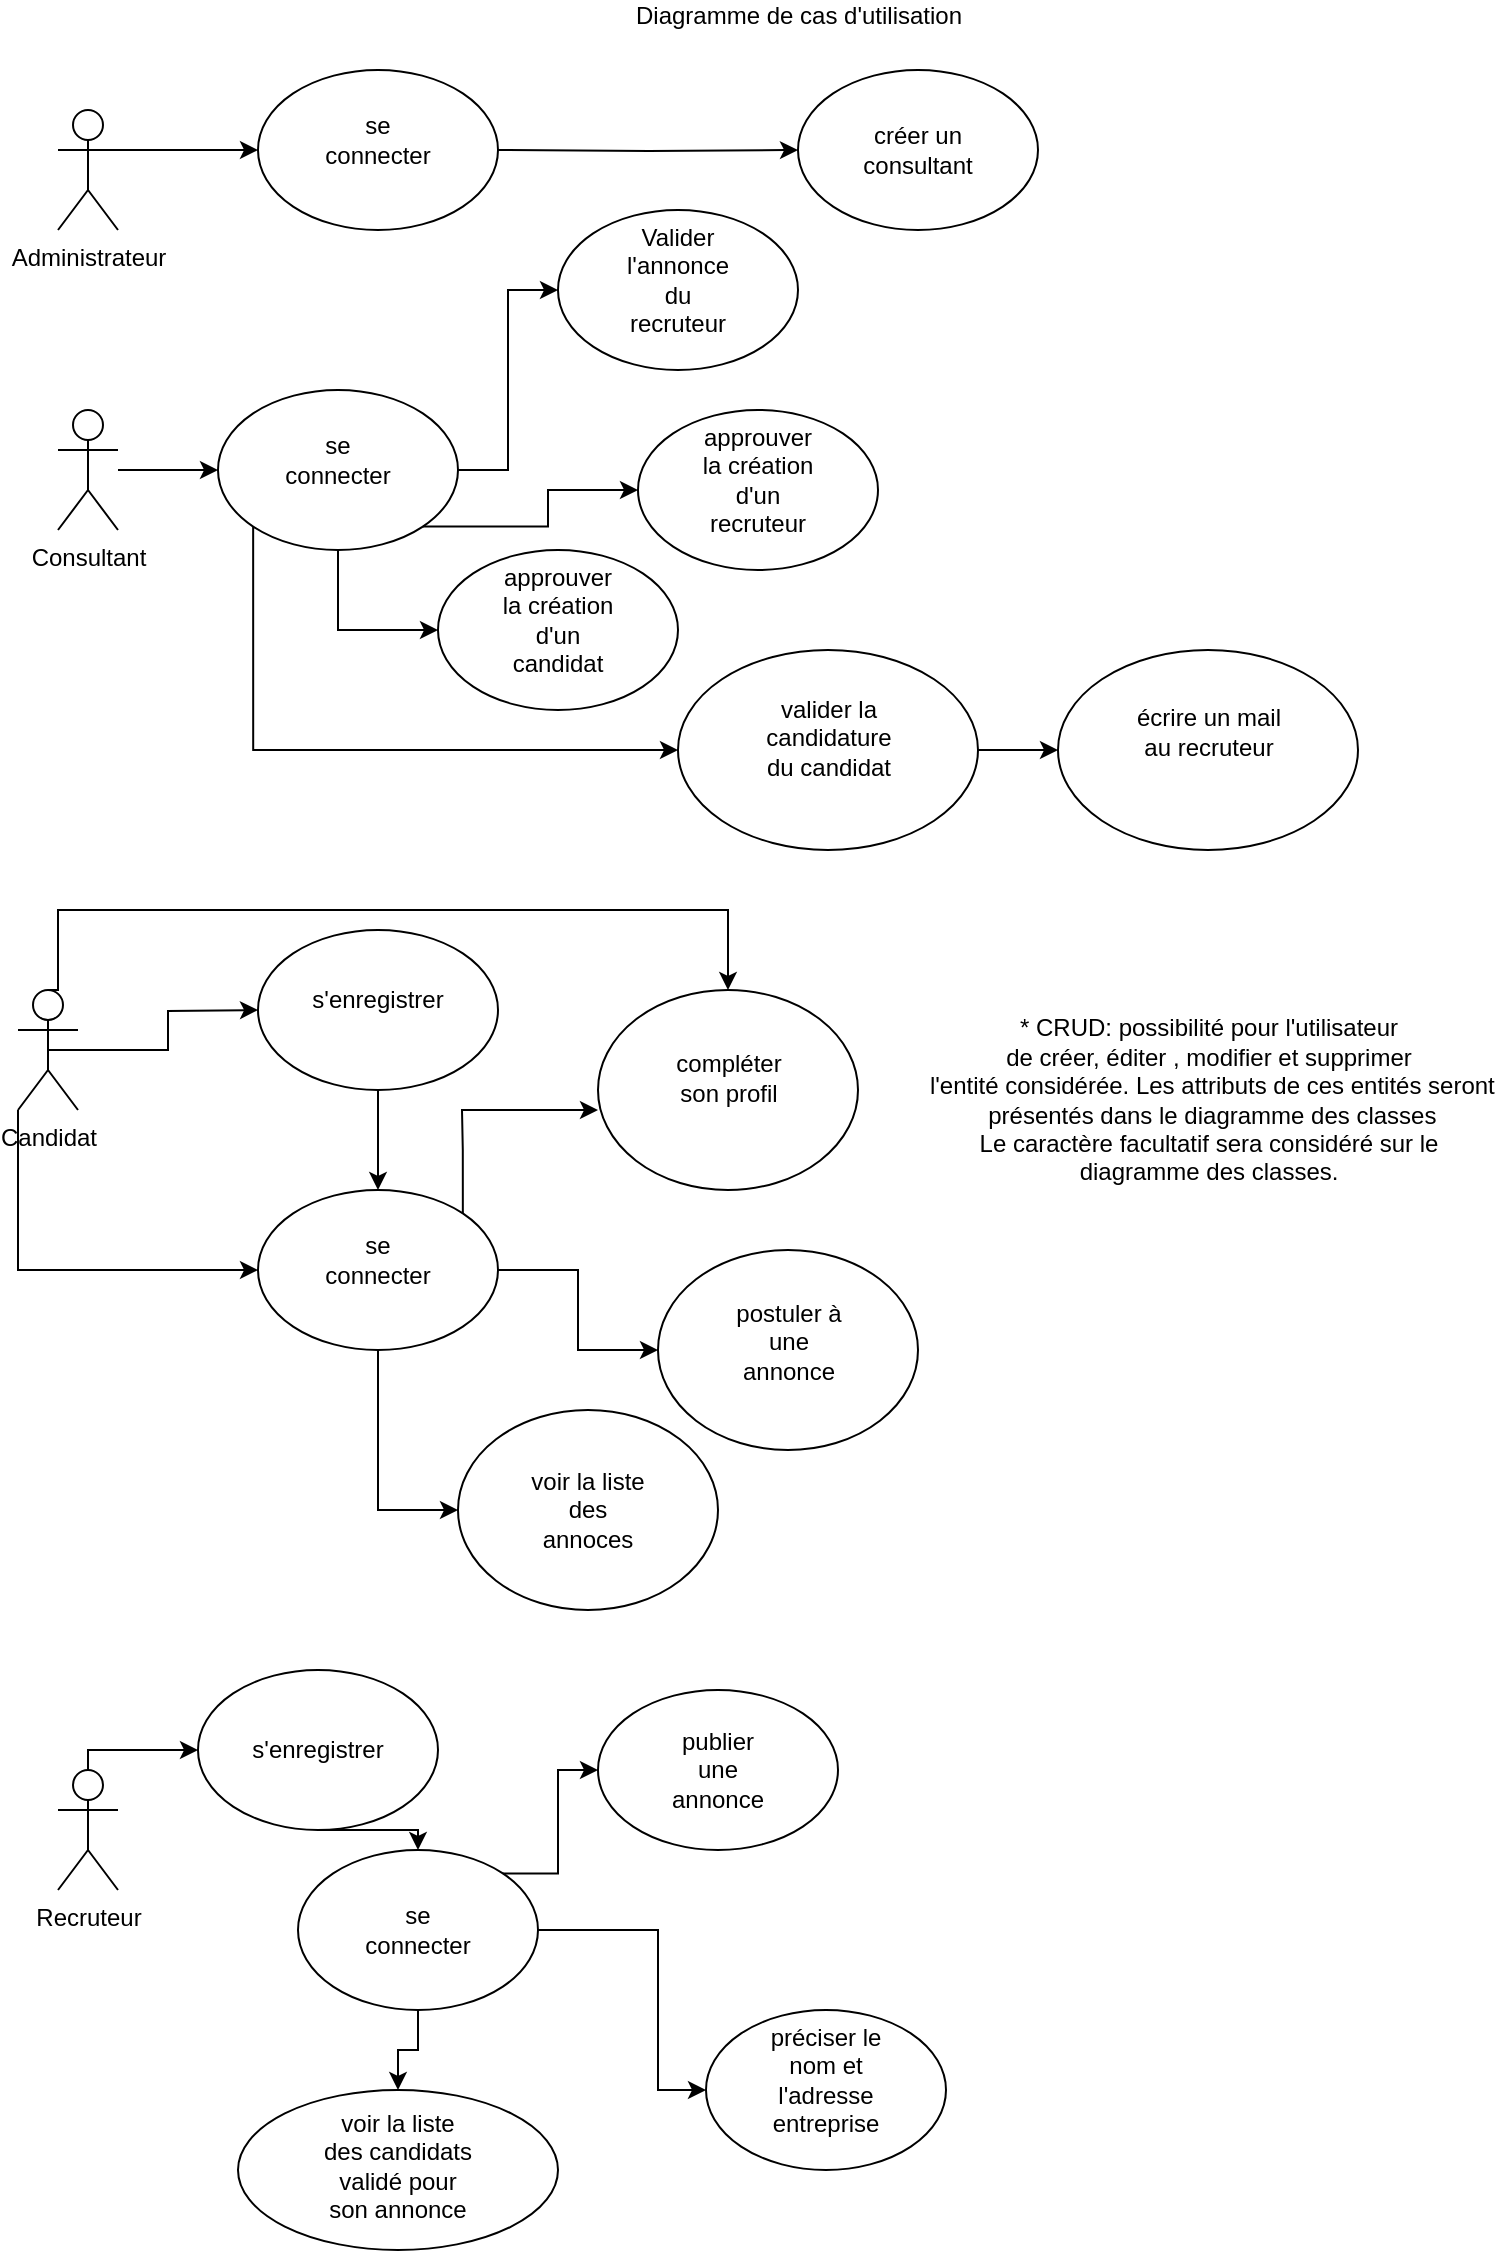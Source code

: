 <mxfile version="20.0.4" type="github">
  <diagram id="4P2TpbgXzhP-4KFeG8Nv" name="Page-1">
    <mxGraphModel dx="1225" dy="695" grid="1" gridSize="10" guides="1" tooltips="1" connect="1" arrows="1" fold="1" page="1" pageScale="1" pageWidth="827" pageHeight="1169" math="0" shadow="0">
      <root>
        <mxCell id="0" />
        <mxCell id="1" parent="0" />
        <mxCell id="2" value="&lt;div&gt;Diagramme de cas d&#39;utilisation&lt;/div&gt;&lt;div&gt;&lt;br&gt;&lt;/div&gt;" style="text;html=1;resizable=0;autosize=1;align=center;verticalAlign=middle;points=[];fillColor=none;strokeColor=none;rounded=0;" parent="1" vertex="1">
          <mxGeometry x="370" y="15" width="180" height="30" as="geometry" />
        </mxCell>
        <mxCell id="oijMVtfoC-c7ZMny98bf-4" value="" style="group" parent="1" vertex="1" connectable="0">
          <mxGeometry x="170" y="210" width="120" height="80" as="geometry" />
        </mxCell>
        <mxCell id="oijMVtfoC-c7ZMny98bf-2" value="" style="ellipse;whiteSpace=wrap;html=1;" parent="oijMVtfoC-c7ZMny98bf-4" vertex="1">
          <mxGeometry width="120" height="80" as="geometry" />
        </mxCell>
        <mxCell id="oijMVtfoC-c7ZMny98bf-3" value="se connecter" style="text;html=1;strokeColor=none;fillColor=none;align=center;verticalAlign=middle;whiteSpace=wrap;rounded=0;" parent="oijMVtfoC-c7ZMny98bf-4" vertex="1">
          <mxGeometry x="30" y="20" width="60" height="30" as="geometry" />
        </mxCell>
        <mxCell id="oijMVtfoC-c7ZMny98bf-89" style="edgeStyle=orthogonalEdgeStyle;rounded=0;orthogonalLoop=1;jettySize=auto;html=1;exitX=1;exitY=0.5;exitDx=0;exitDy=0;entryX=0;entryY=0.5;entryDx=0;entryDy=0;" parent="1" source="cNIdlagECGKcxJbRgOtK-33" target="oijMVtfoC-c7ZMny98bf-82" edge="1">
          <mxGeometry relative="1" as="geometry">
            <Array as="points">
              <mxPoint x="390" y="980" />
              <mxPoint x="390" y="1060" />
            </Array>
          </mxGeometry>
        </mxCell>
        <mxCell id="bDuGjaqNq2e8TzomaUQW-6" style="edgeStyle=orthogonalEdgeStyle;rounded=0;orthogonalLoop=1;jettySize=auto;html=1;entryX=0;entryY=0.5;entryDx=0;entryDy=0;" parent="1" source="oijMVtfoC-c7ZMny98bf-5" target="bDuGjaqNq2e8TzomaUQW-3" edge="1">
          <mxGeometry relative="1" as="geometry">
            <Array as="points">
              <mxPoint x="105" y="890" />
            </Array>
          </mxGeometry>
        </mxCell>
        <mxCell id="oijMVtfoC-c7ZMny98bf-5" value="Recruteur" style="shape=umlActor;verticalLabelPosition=bottom;verticalAlign=top;html=1;outlineConnect=0;" parent="1" vertex="1">
          <mxGeometry x="90" y="900" width="30" height="60" as="geometry" />
        </mxCell>
        <mxCell id="oijMVtfoC-c7ZMny98bf-15" style="edgeStyle=orthogonalEdgeStyle;rounded=0;orthogonalLoop=1;jettySize=auto;html=1;entryX=0;entryY=0.5;entryDx=0;entryDy=0;" parent="1" source="oijMVtfoC-c7ZMny98bf-10" target="oijMVtfoC-c7ZMny98bf-2" edge="1">
          <mxGeometry relative="1" as="geometry" />
        </mxCell>
        <mxCell id="oijMVtfoC-c7ZMny98bf-10" value="Consultant" style="shape=umlActor;verticalLabelPosition=bottom;verticalAlign=top;html=1;outlineConnect=0;" parent="1" vertex="1">
          <mxGeometry x="90" y="220" width="30" height="60" as="geometry" />
        </mxCell>
        <mxCell id="oijMVtfoC-c7ZMny98bf-25" style="edgeStyle=orthogonalEdgeStyle;rounded=0;orthogonalLoop=1;jettySize=auto;html=1;exitX=1;exitY=0.333;exitDx=0;exitDy=0;exitPerimeter=0;entryX=0;entryY=0.5;entryDx=0;entryDy=0;" parent="1" source="oijMVtfoC-c7ZMny98bf-12" target="oijMVtfoC-c7ZMny98bf-19" edge="1">
          <mxGeometry relative="1" as="geometry" />
        </mxCell>
        <mxCell id="oijMVtfoC-c7ZMny98bf-12" value="Administrateur" style="shape=umlActor;verticalLabelPosition=bottom;verticalAlign=top;html=1;outlineConnect=0;" parent="1" vertex="1">
          <mxGeometry x="90" y="70" width="30" height="60" as="geometry" />
        </mxCell>
        <mxCell id="oijMVtfoC-c7ZMny98bf-18" value="" style="group" parent="1" vertex="1" connectable="0">
          <mxGeometry x="190" y="50" width="120" height="80" as="geometry" />
        </mxCell>
        <mxCell id="oijMVtfoC-c7ZMny98bf-19" value="" style="ellipse;whiteSpace=wrap;html=1;" parent="oijMVtfoC-c7ZMny98bf-18" vertex="1">
          <mxGeometry width="120" height="80" as="geometry" />
        </mxCell>
        <mxCell id="oijMVtfoC-c7ZMny98bf-20" value="se connecter" style="text;html=1;strokeColor=none;fillColor=none;align=center;verticalAlign=middle;whiteSpace=wrap;rounded=0;" parent="oijMVtfoC-c7ZMny98bf-18" vertex="1">
          <mxGeometry x="30" y="20" width="60" height="30" as="geometry" />
        </mxCell>
        <mxCell id="oijMVtfoC-c7ZMny98bf-29" value="" style="group" parent="1" vertex="1" connectable="0">
          <mxGeometry x="400" y="340" width="150" height="100" as="geometry" />
        </mxCell>
        <mxCell id="oijMVtfoC-c7ZMny98bf-30" value="" style="ellipse;whiteSpace=wrap;html=1;" parent="oijMVtfoC-c7ZMny98bf-29" vertex="1">
          <mxGeometry width="150" height="100" as="geometry" />
        </mxCell>
        <mxCell id="oijMVtfoC-c7ZMny98bf-31" value="valider la candidature du candidat" style="text;html=1;strokeColor=none;fillColor=none;align=center;verticalAlign=middle;whiteSpace=wrap;rounded=0;" parent="oijMVtfoC-c7ZMny98bf-29" vertex="1">
          <mxGeometry x="37.5" y="25" width="75" height="37.5" as="geometry" />
        </mxCell>
        <mxCell id="oijMVtfoC-c7ZMny98bf-35" style="edgeStyle=orthogonalEdgeStyle;rounded=0;orthogonalLoop=1;jettySize=auto;html=1;entryX=0;entryY=0.5;entryDx=0;entryDy=0;" parent="1" target="oijMVtfoC-c7ZMny98bf-27" edge="1">
          <mxGeometry relative="1" as="geometry">
            <mxPoint x="310" y="90" as="sourcePoint" />
          </mxGeometry>
        </mxCell>
        <mxCell id="oijMVtfoC-c7ZMny98bf-36" value="" style="group" parent="1" vertex="1" connectable="0">
          <mxGeometry x="340" y="120" width="120" height="80" as="geometry" />
        </mxCell>
        <mxCell id="oijMVtfoC-c7ZMny98bf-37" value="" style="ellipse;whiteSpace=wrap;html=1;" parent="oijMVtfoC-c7ZMny98bf-36" vertex="1">
          <mxGeometry width="120" height="80" as="geometry" />
        </mxCell>
        <mxCell id="oijMVtfoC-c7ZMny98bf-38" value="Valider l&#39;annonce du recruteur" style="text;html=1;strokeColor=none;fillColor=none;align=center;verticalAlign=middle;whiteSpace=wrap;rounded=0;" parent="oijMVtfoC-c7ZMny98bf-36" vertex="1">
          <mxGeometry x="30" y="20" width="60" height="30" as="geometry" />
        </mxCell>
        <mxCell id="oijMVtfoC-c7ZMny98bf-81" value="" style="group" parent="1" vertex="1" connectable="0">
          <mxGeometry x="414" y="1020" width="120" height="80" as="geometry" />
        </mxCell>
        <mxCell id="oijMVtfoC-c7ZMny98bf-82" value="" style="ellipse;whiteSpace=wrap;html=1;" parent="oijMVtfoC-c7ZMny98bf-81" vertex="1">
          <mxGeometry width="120" height="80" as="geometry" />
        </mxCell>
        <mxCell id="oijMVtfoC-c7ZMny98bf-83" value="préciser le nom et l&#39;adresse entreprise" style="text;html=1;strokeColor=none;fillColor=none;align=center;verticalAlign=middle;whiteSpace=wrap;rounded=0;" parent="oijMVtfoC-c7ZMny98bf-81" vertex="1">
          <mxGeometry x="30" y="20" width="60" height="30" as="geometry" />
        </mxCell>
        <mxCell id="oijMVtfoC-c7ZMny98bf-90" style="edgeStyle=orthogonalEdgeStyle;rounded=0;orthogonalLoop=1;jettySize=auto;html=1;exitX=1;exitY=0.5;exitDx=0;exitDy=0;entryX=0;entryY=0.5;entryDx=0;entryDy=0;" parent="1" source="oijMVtfoC-c7ZMny98bf-2" target="oijMVtfoC-c7ZMny98bf-37" edge="1">
          <mxGeometry relative="1" as="geometry" />
        </mxCell>
        <mxCell id="FNlm2keyfV-S8ZdXjNnV-2" value="&lt;div&gt;* CRUD: possibilité pour l&#39;utilisateur&lt;/div&gt;&lt;div&gt;de créer, éditer , modifier et supprimer&lt;/div&gt;&lt;div&gt;&amp;nbsp;l&#39;entité considérée. Les attributs de ces entités seront&lt;/div&gt;&lt;div&gt;&amp;nbsp;présentés dans le diagramme des classes&lt;br&gt;&lt;/div&gt;&lt;div&gt;Le caractère facultatif sera considéré sur le &lt;br&gt;&lt;/div&gt;&lt;div&gt;diagramme des classes.&lt;/div&gt;" style="text;html=1;resizable=0;autosize=1;align=center;verticalAlign=middle;points=[];fillColor=none;strokeColor=none;rounded=0;" parent="1" vertex="1">
          <mxGeometry x="515" y="520" width="300" height="90" as="geometry" />
        </mxCell>
        <mxCell id="oijMVtfoC-c7ZMny98bf-27" value="" style="ellipse;whiteSpace=wrap;html=1;" parent="1" vertex="1">
          <mxGeometry x="460" y="50" width="120" height="80" as="geometry" />
        </mxCell>
        <mxCell id="oijMVtfoC-c7ZMny98bf-28" value="créer un consultant" style="text;html=1;strokeColor=none;fillColor=none;align=center;verticalAlign=middle;whiteSpace=wrap;rounded=0;" parent="1" vertex="1">
          <mxGeometry x="490" y="75" width="60" height="30" as="geometry" />
        </mxCell>
        <mxCell id="cNIdlagECGKcxJbRgOtK-7" value="" style="group" vertex="1" connectable="0" parent="1">
          <mxGeometry x="380" y="220" width="120" height="80" as="geometry" />
        </mxCell>
        <mxCell id="cNIdlagECGKcxJbRgOtK-8" value="" style="ellipse;whiteSpace=wrap;html=1;" vertex="1" parent="cNIdlagECGKcxJbRgOtK-7">
          <mxGeometry width="120" height="80" as="geometry" />
        </mxCell>
        <mxCell id="cNIdlagECGKcxJbRgOtK-9" value="approuver la création d&#39;un recruteur " style="text;html=1;strokeColor=none;fillColor=none;align=center;verticalAlign=middle;whiteSpace=wrap;rounded=0;" vertex="1" parent="cNIdlagECGKcxJbRgOtK-7">
          <mxGeometry x="30" y="20" width="60" height="30" as="geometry" />
        </mxCell>
        <mxCell id="cNIdlagECGKcxJbRgOtK-11" value="" style="group" vertex="1" connectable="0" parent="1">
          <mxGeometry x="280" y="290" width="120" height="80" as="geometry" />
        </mxCell>
        <mxCell id="cNIdlagECGKcxJbRgOtK-12" value="" style="ellipse;whiteSpace=wrap;html=1;" vertex="1" parent="cNIdlagECGKcxJbRgOtK-11">
          <mxGeometry width="120" height="80" as="geometry" />
        </mxCell>
        <mxCell id="cNIdlagECGKcxJbRgOtK-13" value="approuver la création d&#39;un candidat " style="text;html=1;strokeColor=none;fillColor=none;align=center;verticalAlign=middle;whiteSpace=wrap;rounded=0;" vertex="1" parent="cNIdlagECGKcxJbRgOtK-11">
          <mxGeometry x="30" y="20" width="60" height="30" as="geometry" />
        </mxCell>
        <mxCell id="cNIdlagECGKcxJbRgOtK-14" value="" style="group" vertex="1" connectable="0" parent="1">
          <mxGeometry x="590" y="340" width="150" height="100" as="geometry" />
        </mxCell>
        <mxCell id="cNIdlagECGKcxJbRgOtK-15" value="" style="ellipse;whiteSpace=wrap;html=1;" vertex="1" parent="cNIdlagECGKcxJbRgOtK-14">
          <mxGeometry width="150" height="100" as="geometry" />
        </mxCell>
        <mxCell id="cNIdlagECGKcxJbRgOtK-16" value="écrire un mail au recruteur" style="text;html=1;strokeColor=none;fillColor=none;align=center;verticalAlign=middle;whiteSpace=wrap;rounded=0;" vertex="1" parent="cNIdlagECGKcxJbRgOtK-14">
          <mxGeometry x="37.5" y="20" width="75" height="42.5" as="geometry" />
        </mxCell>
        <mxCell id="cNIdlagECGKcxJbRgOtK-19" style="edgeStyle=orthogonalEdgeStyle;rounded=0;orthogonalLoop=1;jettySize=auto;html=1;exitX=1;exitY=0.5;exitDx=0;exitDy=0;" edge="1" parent="1" source="oijMVtfoC-c7ZMny98bf-30">
          <mxGeometry relative="1" as="geometry">
            <mxPoint x="590" y="390" as="targetPoint" />
          </mxGeometry>
        </mxCell>
        <mxCell id="cNIdlagECGKcxJbRgOtK-20" style="edgeStyle=orthogonalEdgeStyle;rounded=0;orthogonalLoop=1;jettySize=auto;html=1;exitX=1;exitY=1;exitDx=0;exitDy=0;entryX=0;entryY=0.5;entryDx=0;entryDy=0;" edge="1" parent="1" source="oijMVtfoC-c7ZMny98bf-2" target="cNIdlagECGKcxJbRgOtK-8">
          <mxGeometry relative="1" as="geometry" />
        </mxCell>
        <mxCell id="cNIdlagECGKcxJbRgOtK-21" style="edgeStyle=orthogonalEdgeStyle;rounded=0;orthogonalLoop=1;jettySize=auto;html=1;exitX=0.5;exitY=1;exitDx=0;exitDy=0;entryX=0;entryY=0.5;entryDx=0;entryDy=0;" edge="1" parent="1" source="oijMVtfoC-c7ZMny98bf-2" target="cNIdlagECGKcxJbRgOtK-12">
          <mxGeometry relative="1" as="geometry" />
        </mxCell>
        <mxCell id="cNIdlagECGKcxJbRgOtK-22" style="edgeStyle=orthogonalEdgeStyle;rounded=0;orthogonalLoop=1;jettySize=auto;html=1;exitX=0;exitY=1;exitDx=0;exitDy=0;" edge="1" parent="1" source="oijMVtfoC-c7ZMny98bf-2">
          <mxGeometry relative="1" as="geometry">
            <mxPoint x="400" y="390" as="targetPoint" />
            <Array as="points">
              <mxPoint x="188" y="390" />
            </Array>
          </mxGeometry>
        </mxCell>
        <mxCell id="cNIdlagECGKcxJbRgOtK-27" value="" style="group" vertex="1" connectable="0" parent="1">
          <mxGeometry x="70" y="470" width="450" height="350" as="geometry" />
        </mxCell>
        <mxCell id="oijMVtfoC-c7ZMny98bf-78" value="" style="group" parent="cNIdlagECGKcxJbRgOtK-27" vertex="1" connectable="0">
          <mxGeometry x="320" y="170" width="130" height="100" as="geometry" />
        </mxCell>
        <mxCell id="oijMVtfoC-c7ZMny98bf-79" value="" style="ellipse;whiteSpace=wrap;html=1;" parent="oijMVtfoC-c7ZMny98bf-78" vertex="1">
          <mxGeometry width="130" height="100" as="geometry" />
        </mxCell>
        <mxCell id="oijMVtfoC-c7ZMny98bf-80" value="postuler à une annonce" style="text;html=1;strokeColor=none;fillColor=none;align=center;verticalAlign=middle;whiteSpace=wrap;rounded=0;" parent="oijMVtfoC-c7ZMny98bf-78" vertex="1">
          <mxGeometry x="32.5" y="30" width="65" height="32.5" as="geometry" />
        </mxCell>
        <mxCell id="oijMVtfoC-c7ZMny98bf-46" style="edgeStyle=orthogonalEdgeStyle;rounded=0;orthogonalLoop=1;jettySize=auto;html=1;exitX=0.5;exitY=0.5;exitDx=0;exitDy=0;exitPerimeter=0;" parent="cNIdlagECGKcxJbRgOtK-27" source="oijMVtfoC-c7ZMny98bf-13" edge="1">
          <mxGeometry relative="1" as="geometry">
            <mxPoint x="120" y="50" as="targetPoint" />
          </mxGeometry>
        </mxCell>
        <mxCell id="oijMVtfoC-c7ZMny98bf-13" value="Candidat" style="shape=umlActor;verticalLabelPosition=bottom;verticalAlign=top;html=1;outlineConnect=0;" parent="cNIdlagECGKcxJbRgOtK-27" vertex="1">
          <mxGeometry y="40" width="30" height="60" as="geometry" />
        </mxCell>
        <mxCell id="oijMVtfoC-c7ZMny98bf-22" value="" style="group" parent="cNIdlagECGKcxJbRgOtK-27" vertex="1" connectable="0">
          <mxGeometry x="120" y="10" width="120" height="80" as="geometry" />
        </mxCell>
        <mxCell id="oijMVtfoC-c7ZMny98bf-23" value="" style="ellipse;whiteSpace=wrap;html=1;" parent="oijMVtfoC-c7ZMny98bf-22" vertex="1">
          <mxGeometry width="120" height="80" as="geometry" />
        </mxCell>
        <mxCell id="oijMVtfoC-c7ZMny98bf-24" value="s&#39;enregistrer" style="text;html=1;strokeColor=none;fillColor=none;align=center;verticalAlign=middle;whiteSpace=wrap;rounded=0;" parent="oijMVtfoC-c7ZMny98bf-22" vertex="1">
          <mxGeometry x="30" y="20" width="60" height="30" as="geometry" />
        </mxCell>
        <mxCell id="oijMVtfoC-c7ZMny98bf-41" value="" style="group" parent="cNIdlagECGKcxJbRgOtK-27" vertex="1" connectable="0">
          <mxGeometry x="120" y="140" width="120" height="80" as="geometry" />
        </mxCell>
        <mxCell id="oijMVtfoC-c7ZMny98bf-42" value="" style="ellipse;whiteSpace=wrap;html=1;" parent="oijMVtfoC-c7ZMny98bf-41" vertex="1">
          <mxGeometry width="120" height="80" as="geometry" />
        </mxCell>
        <mxCell id="oijMVtfoC-c7ZMny98bf-43" value="se connecter" style="text;html=1;strokeColor=none;fillColor=none;align=center;verticalAlign=middle;whiteSpace=wrap;rounded=0;" parent="oijMVtfoC-c7ZMny98bf-41" vertex="1">
          <mxGeometry x="30" y="20" width="60" height="30" as="geometry" />
        </mxCell>
        <mxCell id="oijMVtfoC-c7ZMny98bf-48" style="edgeStyle=orthogonalEdgeStyle;rounded=0;orthogonalLoop=1;jettySize=auto;html=1;exitX=0;exitY=1;exitDx=0;exitDy=0;exitPerimeter=0;entryX=0;entryY=0.5;entryDx=0;entryDy=0;" parent="cNIdlagECGKcxJbRgOtK-27" source="oijMVtfoC-c7ZMny98bf-13" target="oijMVtfoC-c7ZMny98bf-42" edge="1">
          <mxGeometry relative="1" as="geometry" />
        </mxCell>
        <mxCell id="oijMVtfoC-c7ZMny98bf-88" style="edgeStyle=orthogonalEdgeStyle;rounded=0;orthogonalLoop=1;jettySize=auto;html=1;exitX=1;exitY=0.5;exitDx=0;exitDy=0;entryX=0;entryY=0.5;entryDx=0;entryDy=0;" parent="cNIdlagECGKcxJbRgOtK-27" source="oijMVtfoC-c7ZMny98bf-42" target="oijMVtfoC-c7ZMny98bf-79" edge="1">
          <mxGeometry relative="1" as="geometry" />
        </mxCell>
        <mxCell id="oijMVtfoC-c7ZMny98bf-47" style="edgeStyle=orthogonalEdgeStyle;rounded=0;orthogonalLoop=1;jettySize=auto;html=1;exitX=0.5;exitY=1;exitDx=0;exitDy=0;entryX=0.5;entryY=0;entryDx=0;entryDy=0;" parent="cNIdlagECGKcxJbRgOtK-27" source="oijMVtfoC-c7ZMny98bf-23" target="oijMVtfoC-c7ZMny98bf-42" edge="1">
          <mxGeometry relative="1" as="geometry" />
        </mxCell>
        <mxCell id="oijMVtfoC-c7ZMny98bf-67" value="" style="group" parent="cNIdlagECGKcxJbRgOtK-27" vertex="1" connectable="0">
          <mxGeometry x="290" y="40" width="130" height="100" as="geometry" />
        </mxCell>
        <mxCell id="oijMVtfoC-c7ZMny98bf-68" value="" style="ellipse;whiteSpace=wrap;html=1;" parent="oijMVtfoC-c7ZMny98bf-67" vertex="1">
          <mxGeometry width="130" height="100" as="geometry" />
        </mxCell>
        <mxCell id="oijMVtfoC-c7ZMny98bf-69" value="compléter son profil" style="text;html=1;strokeColor=none;fillColor=none;align=center;verticalAlign=middle;whiteSpace=wrap;rounded=0;" parent="oijMVtfoC-c7ZMny98bf-67" vertex="1">
          <mxGeometry x="32.5" y="25" width="65" height="37.5" as="geometry" />
        </mxCell>
        <mxCell id="oijMVtfoC-c7ZMny98bf-72" style="edgeStyle=orthogonalEdgeStyle;rounded=0;orthogonalLoop=1;jettySize=auto;html=1;entryX=0.5;entryY=0;entryDx=0;entryDy=0;exitX=0.5;exitY=0;exitDx=0;exitDy=0;exitPerimeter=0;" parent="cNIdlagECGKcxJbRgOtK-27" source="oijMVtfoC-c7ZMny98bf-13" target="oijMVtfoC-c7ZMny98bf-68" edge="1">
          <mxGeometry relative="1" as="geometry">
            <mxPoint x="300" y="80" as="targetPoint" />
            <mxPoint x="20" y="30" as="sourcePoint" />
            <Array as="points">
              <mxPoint x="20" y="40" />
              <mxPoint x="20" />
              <mxPoint x="355" />
            </Array>
          </mxGeometry>
        </mxCell>
        <mxCell id="bDuGjaqNq2e8TzomaUQW-2" style="edgeStyle=orthogonalEdgeStyle;rounded=0;orthogonalLoop=1;jettySize=auto;html=1;exitX=1;exitY=0;exitDx=0;exitDy=0;entryX=0;entryY=0.6;entryDx=0;entryDy=0;entryPerimeter=0;" parent="cNIdlagECGKcxJbRgOtK-27" source="oijMVtfoC-c7ZMny98bf-42" target="oijMVtfoC-c7ZMny98bf-68" edge="1">
          <mxGeometry relative="1" as="geometry">
            <Array as="points">
              <mxPoint x="222" y="120" />
              <mxPoint x="222" y="100" />
            </Array>
          </mxGeometry>
        </mxCell>
        <mxCell id="cNIdlagECGKcxJbRgOtK-25" value="" style="group" vertex="1" connectable="0" parent="cNIdlagECGKcxJbRgOtK-27">
          <mxGeometry x="220" y="250" width="130" height="100" as="geometry" />
        </mxCell>
        <mxCell id="cNIdlagECGKcxJbRgOtK-24" value="" style="ellipse;whiteSpace=wrap;html=1;" vertex="1" parent="cNIdlagECGKcxJbRgOtK-25">
          <mxGeometry width="130" height="100" as="geometry" />
        </mxCell>
        <mxCell id="bDuGjaqNq2e8TzomaUQW-4" value="voir la liste des annoces" style="text;html=1;strokeColor=none;fillColor=none;align=center;verticalAlign=middle;whiteSpace=wrap;rounded=0;" parent="cNIdlagECGKcxJbRgOtK-25" vertex="1">
          <mxGeometry x="35" y="35" width="60" height="30" as="geometry" />
        </mxCell>
        <mxCell id="cNIdlagECGKcxJbRgOtK-26" style="edgeStyle=orthogonalEdgeStyle;rounded=0;orthogonalLoop=1;jettySize=auto;html=1;exitX=0.5;exitY=1;exitDx=0;exitDy=0;" edge="1" parent="cNIdlagECGKcxJbRgOtK-27" source="oijMVtfoC-c7ZMny98bf-42">
          <mxGeometry relative="1" as="geometry">
            <mxPoint x="220" y="300.0" as="targetPoint" />
            <Array as="points">
              <mxPoint x="180" y="300" />
            </Array>
          </mxGeometry>
        </mxCell>
        <mxCell id="cNIdlagECGKcxJbRgOtK-31" value="" style="group" vertex="1" connectable="0" parent="1">
          <mxGeometry x="160" y="850" width="120" height="80" as="geometry" />
        </mxCell>
        <mxCell id="bDuGjaqNq2e8TzomaUQW-3" value="" style="ellipse;whiteSpace=wrap;html=1;" parent="cNIdlagECGKcxJbRgOtK-31" vertex="1">
          <mxGeometry width="120" height="80" as="geometry" />
        </mxCell>
        <mxCell id="cNIdlagECGKcxJbRgOtK-30" value="s&#39;enregistrer" style="text;html=1;strokeColor=none;fillColor=none;align=center;verticalAlign=middle;whiteSpace=wrap;rounded=0;" vertex="1" parent="cNIdlagECGKcxJbRgOtK-31">
          <mxGeometry x="30" y="25" width="60" height="30" as="geometry" />
        </mxCell>
        <mxCell id="cNIdlagECGKcxJbRgOtK-32" value="" style="group" vertex="1" connectable="0" parent="1">
          <mxGeometry x="210" y="940" width="120" height="80" as="geometry" />
        </mxCell>
        <mxCell id="cNIdlagECGKcxJbRgOtK-33" value="" style="ellipse;whiteSpace=wrap;html=1;" vertex="1" parent="cNIdlagECGKcxJbRgOtK-32">
          <mxGeometry width="120" height="80" as="geometry" />
        </mxCell>
        <mxCell id="cNIdlagECGKcxJbRgOtK-34" value="se connecter" style="text;html=1;strokeColor=none;fillColor=none;align=center;verticalAlign=middle;whiteSpace=wrap;rounded=0;" vertex="1" parent="cNIdlagECGKcxJbRgOtK-32">
          <mxGeometry x="30" y="25" width="60" height="30" as="geometry" />
        </mxCell>
        <mxCell id="cNIdlagECGKcxJbRgOtK-35" style="edgeStyle=orthogonalEdgeStyle;rounded=0;orthogonalLoop=1;jettySize=auto;html=1;exitX=0.5;exitY=1;exitDx=0;exitDy=0;entryX=0.5;entryY=0;entryDx=0;entryDy=0;" edge="1" parent="1" source="bDuGjaqNq2e8TzomaUQW-3" target="cNIdlagECGKcxJbRgOtK-33">
          <mxGeometry relative="1" as="geometry">
            <Array as="points">
              <mxPoint x="270" y="930" />
            </Array>
          </mxGeometry>
        </mxCell>
        <mxCell id="cNIdlagECGKcxJbRgOtK-38" value="" style="group" vertex="1" connectable="0" parent="1">
          <mxGeometry x="360" y="860" width="120" height="80" as="geometry" />
        </mxCell>
        <mxCell id="cNIdlagECGKcxJbRgOtK-39" value="" style="ellipse;whiteSpace=wrap;html=1;" vertex="1" parent="cNIdlagECGKcxJbRgOtK-38">
          <mxGeometry width="120" height="80" as="geometry" />
        </mxCell>
        <mxCell id="cNIdlagECGKcxJbRgOtK-40" value="publier une annonce" style="text;html=1;strokeColor=none;fillColor=none;align=center;verticalAlign=middle;whiteSpace=wrap;rounded=0;" vertex="1" parent="cNIdlagECGKcxJbRgOtK-38">
          <mxGeometry x="30" y="25" width="60" height="30" as="geometry" />
        </mxCell>
        <mxCell id="cNIdlagECGKcxJbRgOtK-41" value="" style="group" vertex="1" connectable="0" parent="1">
          <mxGeometry x="180" y="1060" width="160" height="80" as="geometry" />
        </mxCell>
        <mxCell id="cNIdlagECGKcxJbRgOtK-42" value="" style="ellipse;whiteSpace=wrap;html=1;" vertex="1" parent="cNIdlagECGKcxJbRgOtK-41">
          <mxGeometry width="160" height="80" as="geometry" />
        </mxCell>
        <mxCell id="cNIdlagECGKcxJbRgOtK-43" value="voir la liste des candidats validé pour son annonce" style="text;html=1;strokeColor=none;fillColor=none;align=center;verticalAlign=middle;whiteSpace=wrap;rounded=0;" vertex="1" parent="cNIdlagECGKcxJbRgOtK-41">
          <mxGeometry x="40" y="20" width="80" height="35" as="geometry" />
        </mxCell>
        <mxCell id="cNIdlagECGKcxJbRgOtK-44" style="edgeStyle=orthogonalEdgeStyle;rounded=0;orthogonalLoop=1;jettySize=auto;html=1;exitX=0.5;exitY=1;exitDx=0;exitDy=0;entryX=0.5;entryY=0;entryDx=0;entryDy=0;" edge="1" parent="1" source="cNIdlagECGKcxJbRgOtK-33" target="cNIdlagECGKcxJbRgOtK-42">
          <mxGeometry relative="1" as="geometry" />
        </mxCell>
        <mxCell id="cNIdlagECGKcxJbRgOtK-45" style="edgeStyle=orthogonalEdgeStyle;rounded=0;orthogonalLoop=1;jettySize=auto;html=1;exitX=1;exitY=0;exitDx=0;exitDy=0;entryX=0;entryY=0.5;entryDx=0;entryDy=0;" edge="1" parent="1" source="cNIdlagECGKcxJbRgOtK-33" target="cNIdlagECGKcxJbRgOtK-39">
          <mxGeometry relative="1" as="geometry">
            <mxPoint x="360.0" y="910" as="targetPoint" />
            <Array as="points">
              <mxPoint x="340" y="952" />
              <mxPoint x="340" y="900" />
            </Array>
          </mxGeometry>
        </mxCell>
      </root>
    </mxGraphModel>
  </diagram>
</mxfile>
